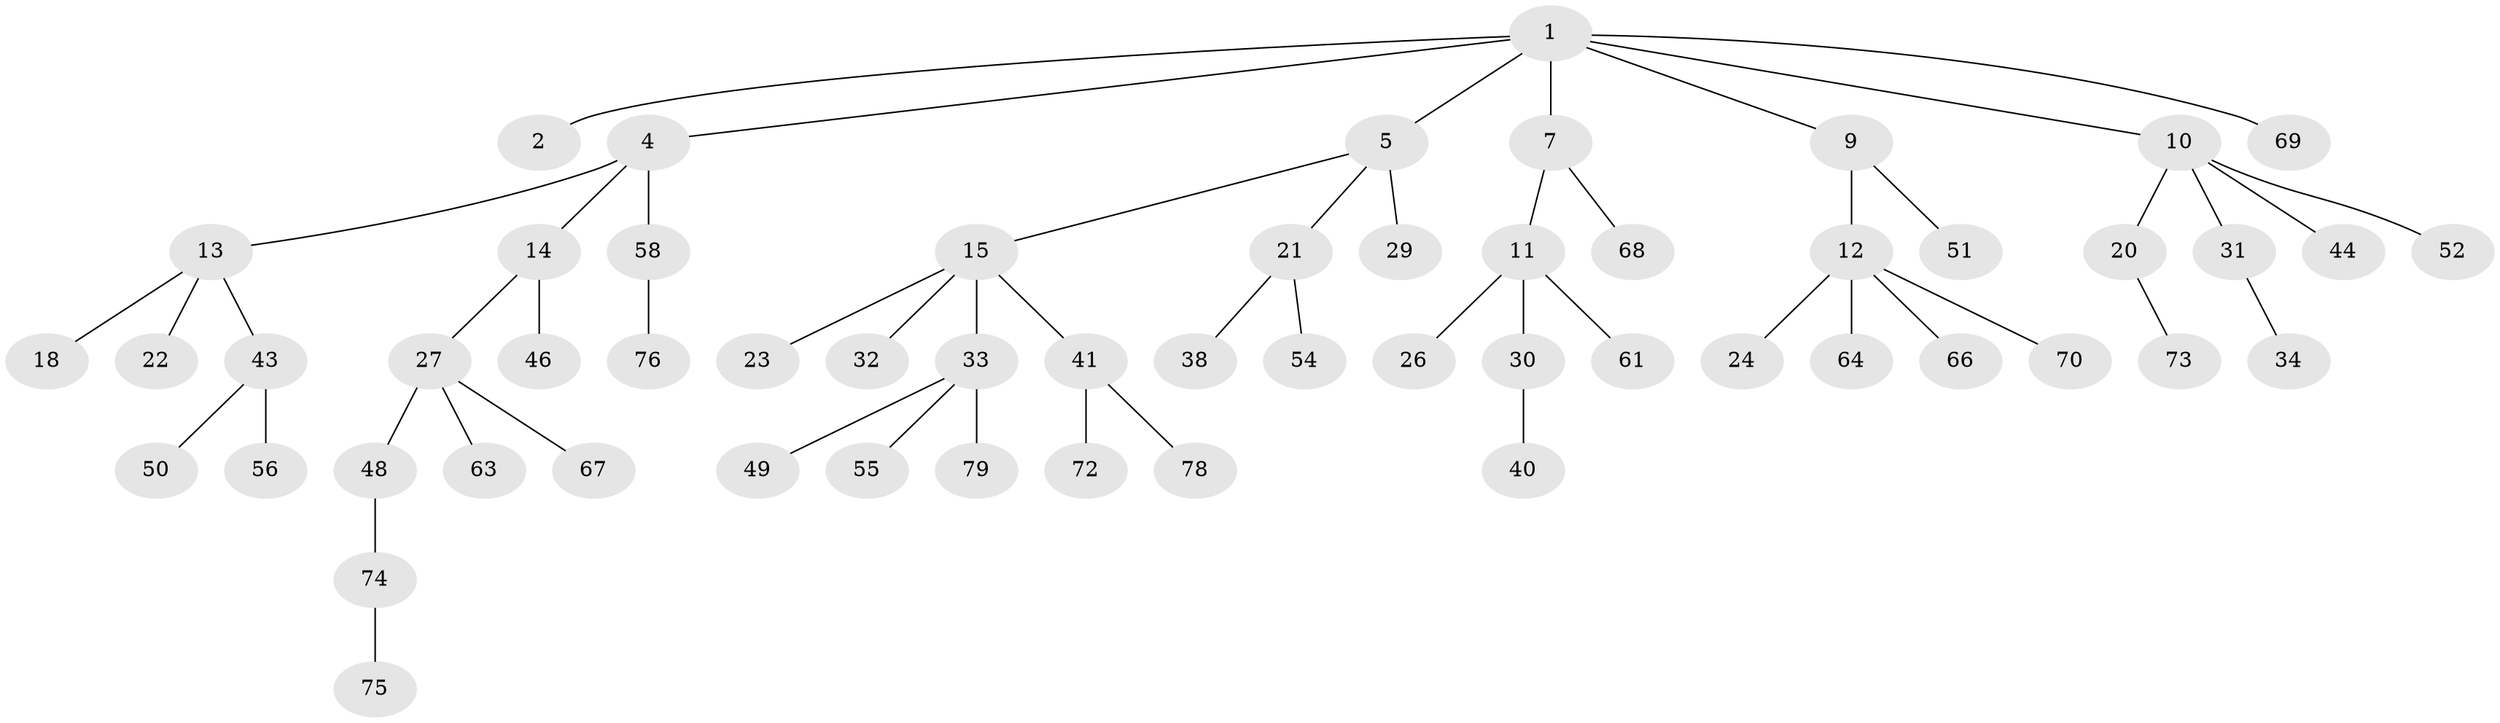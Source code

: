 // original degree distribution, {5: 0.0375, 1: 0.5125, 4: 0.125, 2: 0.2, 3: 0.125}
// Generated by graph-tools (version 1.1) at 2025/11/02/27/25 16:11:25]
// undirected, 56 vertices, 55 edges
graph export_dot {
graph [start="1"]
  node [color=gray90,style=filled];
  1 [super="+3"];
  2;
  4 [super="+36"];
  5 [super="+6"];
  7 [super="+8"];
  9 [super="+45"];
  10 [super="+16"];
  11 [super="+19"];
  12 [super="+25"];
  13 [super="+17"];
  14 [super="+35"];
  15 [super="+28"];
  18 [super="+37"];
  20 [super="+59"];
  21 [super="+47"];
  22;
  23;
  24;
  26;
  27 [super="+42"];
  29 [super="+71"];
  30;
  31;
  32;
  33 [super="+39"];
  34 [super="+60"];
  38 [super="+57"];
  40 [super="+77"];
  41 [super="+53"];
  43 [super="+65"];
  44;
  46;
  48;
  49;
  50;
  51;
  52;
  54;
  55 [super="+62"];
  56;
  58 [super="+80"];
  61;
  63;
  64;
  66;
  67;
  68;
  69;
  70;
  72;
  73;
  74;
  75;
  76;
  78;
  79;
  1 -- 2;
  1 -- 7;
  1 -- 9;
  1 -- 10;
  1 -- 5;
  1 -- 4;
  1 -- 69;
  4 -- 13;
  4 -- 14;
  4 -- 58;
  5 -- 29;
  5 -- 21;
  5 -- 15;
  7 -- 11;
  7 -- 68;
  9 -- 12;
  9 -- 51;
  10 -- 20;
  10 -- 44;
  10 -- 52;
  10 -- 31;
  11 -- 26;
  11 -- 30;
  11 -- 61;
  12 -- 24;
  12 -- 66;
  12 -- 70;
  12 -- 64;
  13 -- 18;
  13 -- 43;
  13 -- 22;
  14 -- 27;
  14 -- 46;
  15 -- 23;
  15 -- 32;
  15 -- 33;
  15 -- 41;
  20 -- 73;
  21 -- 38;
  21 -- 54;
  27 -- 63;
  27 -- 67;
  27 -- 48;
  30 -- 40;
  31 -- 34;
  33 -- 55;
  33 -- 79;
  33 -- 49;
  41 -- 72;
  41 -- 78;
  43 -- 50;
  43 -- 56;
  48 -- 74;
  58 -- 76;
  74 -- 75;
}
